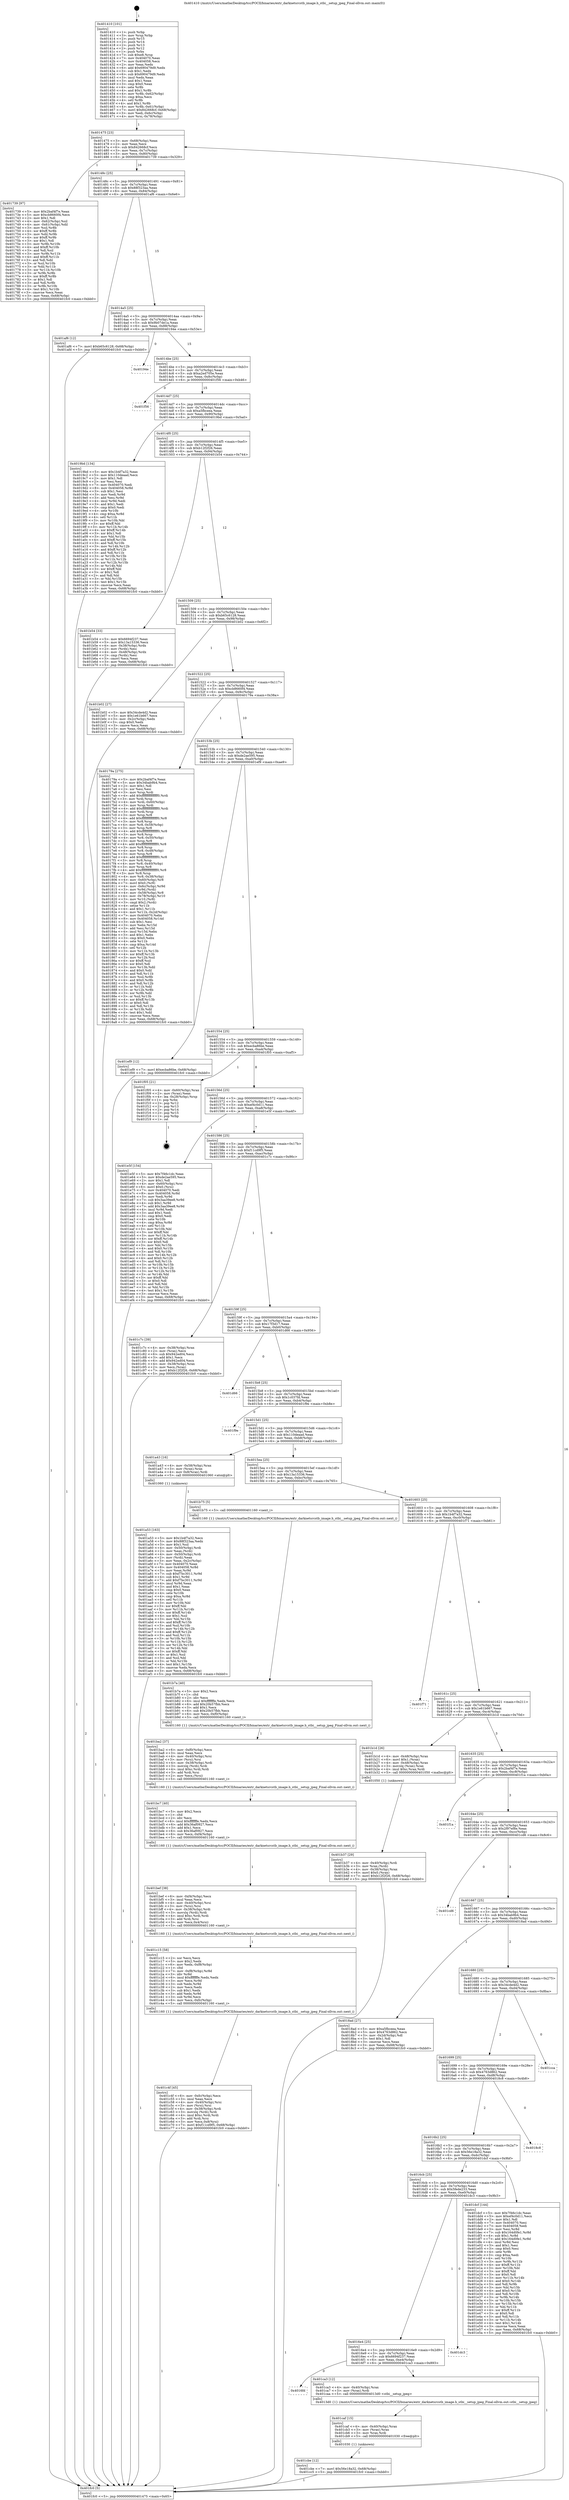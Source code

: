 digraph "0x401410" {
  label = "0x401410 (/mnt/c/Users/mathe/Desktop/tcc/POCII/binaries/extr_darknetsrcstb_image.h_stbi__setup_jpeg_Final-ollvm.out::main(0))"
  labelloc = "t"
  node[shape=record]

  Entry [label="",width=0.3,height=0.3,shape=circle,fillcolor=black,style=filled]
  "0x401475" [label="{
     0x401475 [23]\l
     | [instrs]\l
     &nbsp;&nbsp;0x401475 \<+3\>: mov -0x68(%rbp),%eax\l
     &nbsp;&nbsp;0x401478 \<+2\>: mov %eax,%ecx\l
     &nbsp;&nbsp;0x40147a \<+6\>: sub $0x842668cf,%ecx\l
     &nbsp;&nbsp;0x401480 \<+3\>: mov %eax,-0x7c(%rbp)\l
     &nbsp;&nbsp;0x401483 \<+3\>: mov %ecx,-0x80(%rbp)\l
     &nbsp;&nbsp;0x401486 \<+6\>: je 0000000000401739 \<main+0x329\>\l
  }"]
  "0x401739" [label="{
     0x401739 [97]\l
     | [instrs]\l
     &nbsp;&nbsp;0x401739 \<+5\>: mov $0x2baf4f7e,%eax\l
     &nbsp;&nbsp;0x40173e \<+5\>: mov $0xcb8660f4,%ecx\l
     &nbsp;&nbsp;0x401743 \<+2\>: mov $0x1,%dl\l
     &nbsp;&nbsp;0x401745 \<+4\>: mov -0x62(%rbp),%sil\l
     &nbsp;&nbsp;0x401749 \<+4\>: mov -0x61(%rbp),%dil\l
     &nbsp;&nbsp;0x40174d \<+3\>: mov %sil,%r8b\l
     &nbsp;&nbsp;0x401750 \<+4\>: xor $0xff,%r8b\l
     &nbsp;&nbsp;0x401754 \<+3\>: mov %dil,%r9b\l
     &nbsp;&nbsp;0x401757 \<+4\>: xor $0xff,%r9b\l
     &nbsp;&nbsp;0x40175b \<+3\>: xor $0x1,%dl\l
     &nbsp;&nbsp;0x40175e \<+3\>: mov %r8b,%r10b\l
     &nbsp;&nbsp;0x401761 \<+4\>: and $0xff,%r10b\l
     &nbsp;&nbsp;0x401765 \<+3\>: and %dl,%sil\l
     &nbsp;&nbsp;0x401768 \<+3\>: mov %r9b,%r11b\l
     &nbsp;&nbsp;0x40176b \<+4\>: and $0xff,%r11b\l
     &nbsp;&nbsp;0x40176f \<+3\>: and %dl,%dil\l
     &nbsp;&nbsp;0x401772 \<+3\>: or %sil,%r10b\l
     &nbsp;&nbsp;0x401775 \<+3\>: or %dil,%r11b\l
     &nbsp;&nbsp;0x401778 \<+3\>: xor %r11b,%r10b\l
     &nbsp;&nbsp;0x40177b \<+3\>: or %r9b,%r8b\l
     &nbsp;&nbsp;0x40177e \<+4\>: xor $0xff,%r8b\l
     &nbsp;&nbsp;0x401782 \<+3\>: or $0x1,%dl\l
     &nbsp;&nbsp;0x401785 \<+3\>: and %dl,%r8b\l
     &nbsp;&nbsp;0x401788 \<+3\>: or %r8b,%r10b\l
     &nbsp;&nbsp;0x40178b \<+4\>: test $0x1,%r10b\l
     &nbsp;&nbsp;0x40178f \<+3\>: cmovne %ecx,%eax\l
     &nbsp;&nbsp;0x401792 \<+3\>: mov %eax,-0x68(%rbp)\l
     &nbsp;&nbsp;0x401795 \<+5\>: jmp 0000000000401fc0 \<main+0xbb0\>\l
  }"]
  "0x40148c" [label="{
     0x40148c [25]\l
     | [instrs]\l
     &nbsp;&nbsp;0x40148c \<+5\>: jmp 0000000000401491 \<main+0x81\>\l
     &nbsp;&nbsp;0x401491 \<+3\>: mov -0x7c(%rbp),%eax\l
     &nbsp;&nbsp;0x401494 \<+5\>: sub $0x88f323aa,%eax\l
     &nbsp;&nbsp;0x401499 \<+6\>: mov %eax,-0x84(%rbp)\l
     &nbsp;&nbsp;0x40149f \<+6\>: je 0000000000401af6 \<main+0x6e6\>\l
  }"]
  "0x401fc0" [label="{
     0x401fc0 [5]\l
     | [instrs]\l
     &nbsp;&nbsp;0x401fc0 \<+5\>: jmp 0000000000401475 \<main+0x65\>\l
  }"]
  "0x401410" [label="{
     0x401410 [101]\l
     | [instrs]\l
     &nbsp;&nbsp;0x401410 \<+1\>: push %rbp\l
     &nbsp;&nbsp;0x401411 \<+3\>: mov %rsp,%rbp\l
     &nbsp;&nbsp;0x401414 \<+2\>: push %r15\l
     &nbsp;&nbsp;0x401416 \<+2\>: push %r14\l
     &nbsp;&nbsp;0x401418 \<+2\>: push %r13\l
     &nbsp;&nbsp;0x40141a \<+2\>: push %r12\l
     &nbsp;&nbsp;0x40141c \<+1\>: push %rbx\l
     &nbsp;&nbsp;0x40141d \<+7\>: sub $0xe8,%rsp\l
     &nbsp;&nbsp;0x401424 \<+7\>: mov 0x404070,%eax\l
     &nbsp;&nbsp;0x40142b \<+7\>: mov 0x404058,%ecx\l
     &nbsp;&nbsp;0x401432 \<+2\>: mov %eax,%edx\l
     &nbsp;&nbsp;0x401434 \<+6\>: add $0x690479d9,%edx\l
     &nbsp;&nbsp;0x40143a \<+3\>: sub $0x1,%edx\l
     &nbsp;&nbsp;0x40143d \<+6\>: sub $0x690479d9,%edx\l
     &nbsp;&nbsp;0x401443 \<+3\>: imul %edx,%eax\l
     &nbsp;&nbsp;0x401446 \<+3\>: and $0x1,%eax\l
     &nbsp;&nbsp;0x401449 \<+3\>: cmp $0x0,%eax\l
     &nbsp;&nbsp;0x40144c \<+4\>: sete %r8b\l
     &nbsp;&nbsp;0x401450 \<+4\>: and $0x1,%r8b\l
     &nbsp;&nbsp;0x401454 \<+4\>: mov %r8b,-0x62(%rbp)\l
     &nbsp;&nbsp;0x401458 \<+3\>: cmp $0xa,%ecx\l
     &nbsp;&nbsp;0x40145b \<+4\>: setl %r8b\l
     &nbsp;&nbsp;0x40145f \<+4\>: and $0x1,%r8b\l
     &nbsp;&nbsp;0x401463 \<+4\>: mov %r8b,-0x61(%rbp)\l
     &nbsp;&nbsp;0x401467 \<+7\>: movl $0x842668cf,-0x68(%rbp)\l
     &nbsp;&nbsp;0x40146e \<+3\>: mov %edi,-0x6c(%rbp)\l
     &nbsp;&nbsp;0x401471 \<+4\>: mov %rsi,-0x78(%rbp)\l
  }"]
  Exit [label="",width=0.3,height=0.3,shape=circle,fillcolor=black,style=filled,peripheries=2]
  "0x401af6" [label="{
     0x401af6 [12]\l
     | [instrs]\l
     &nbsp;&nbsp;0x401af6 \<+7\>: movl $0xb65c6128,-0x68(%rbp)\l
     &nbsp;&nbsp;0x401afd \<+5\>: jmp 0000000000401fc0 \<main+0xbb0\>\l
  }"]
  "0x4014a5" [label="{
     0x4014a5 [25]\l
     | [instrs]\l
     &nbsp;&nbsp;0x4014a5 \<+5\>: jmp 00000000004014aa \<main+0x9a\>\l
     &nbsp;&nbsp;0x4014aa \<+3\>: mov -0x7c(%rbp),%eax\l
     &nbsp;&nbsp;0x4014ad \<+5\>: sub $0x9b07de1a,%eax\l
     &nbsp;&nbsp;0x4014b2 \<+6\>: mov %eax,-0x88(%rbp)\l
     &nbsp;&nbsp;0x4014b8 \<+6\>: je 000000000040194e \<main+0x53e\>\l
  }"]
  "0x401cbe" [label="{
     0x401cbe [12]\l
     | [instrs]\l
     &nbsp;&nbsp;0x401cbe \<+7\>: movl $0x56e18a32,-0x68(%rbp)\l
     &nbsp;&nbsp;0x401cc5 \<+5\>: jmp 0000000000401fc0 \<main+0xbb0\>\l
  }"]
  "0x40194e" [label="{
     0x40194e\l
  }", style=dashed]
  "0x4014be" [label="{
     0x4014be [25]\l
     | [instrs]\l
     &nbsp;&nbsp;0x4014be \<+5\>: jmp 00000000004014c3 \<main+0xb3\>\l
     &nbsp;&nbsp;0x4014c3 \<+3\>: mov -0x7c(%rbp),%eax\l
     &nbsp;&nbsp;0x4014c6 \<+5\>: sub $0xa2ed705e,%eax\l
     &nbsp;&nbsp;0x4014cb \<+6\>: mov %eax,-0x8c(%rbp)\l
     &nbsp;&nbsp;0x4014d1 \<+6\>: je 0000000000401f56 \<main+0xb46\>\l
  }"]
  "0x401caf" [label="{
     0x401caf [15]\l
     | [instrs]\l
     &nbsp;&nbsp;0x401caf \<+4\>: mov -0x40(%rbp),%rax\l
     &nbsp;&nbsp;0x401cb3 \<+3\>: mov (%rax),%rax\l
     &nbsp;&nbsp;0x401cb6 \<+3\>: mov %rax,%rdi\l
     &nbsp;&nbsp;0x401cb9 \<+5\>: call 0000000000401030 \<free@plt\>\l
     | [calls]\l
     &nbsp;&nbsp;0x401030 \{1\} (unknown)\l
  }"]
  "0x401f56" [label="{
     0x401f56\l
  }", style=dashed]
  "0x4014d7" [label="{
     0x4014d7 [25]\l
     | [instrs]\l
     &nbsp;&nbsp;0x4014d7 \<+5\>: jmp 00000000004014dc \<main+0xcc\>\l
     &nbsp;&nbsp;0x4014dc \<+3\>: mov -0x7c(%rbp),%eax\l
     &nbsp;&nbsp;0x4014df \<+5\>: sub $0xa5fbceea,%eax\l
     &nbsp;&nbsp;0x4014e4 \<+6\>: mov %eax,-0x90(%rbp)\l
     &nbsp;&nbsp;0x4014ea \<+6\>: je 00000000004019bd \<main+0x5ad\>\l
  }"]
  "0x4016fd" [label="{
     0x4016fd\l
  }", style=dashed]
  "0x4019bd" [label="{
     0x4019bd [134]\l
     | [instrs]\l
     &nbsp;&nbsp;0x4019bd \<+5\>: mov $0x1b4f7a32,%eax\l
     &nbsp;&nbsp;0x4019c2 \<+5\>: mov $0x110deaad,%ecx\l
     &nbsp;&nbsp;0x4019c7 \<+2\>: mov $0x1,%dl\l
     &nbsp;&nbsp;0x4019c9 \<+2\>: xor %esi,%esi\l
     &nbsp;&nbsp;0x4019cb \<+7\>: mov 0x404070,%edi\l
     &nbsp;&nbsp;0x4019d2 \<+8\>: mov 0x404058,%r8d\l
     &nbsp;&nbsp;0x4019da \<+3\>: sub $0x1,%esi\l
     &nbsp;&nbsp;0x4019dd \<+3\>: mov %edi,%r9d\l
     &nbsp;&nbsp;0x4019e0 \<+3\>: add %esi,%r9d\l
     &nbsp;&nbsp;0x4019e3 \<+4\>: imul %r9d,%edi\l
     &nbsp;&nbsp;0x4019e7 \<+3\>: and $0x1,%edi\l
     &nbsp;&nbsp;0x4019ea \<+3\>: cmp $0x0,%edi\l
     &nbsp;&nbsp;0x4019ed \<+4\>: sete %r10b\l
     &nbsp;&nbsp;0x4019f1 \<+4\>: cmp $0xa,%r8d\l
     &nbsp;&nbsp;0x4019f5 \<+4\>: setl %r11b\l
     &nbsp;&nbsp;0x4019f9 \<+3\>: mov %r10b,%bl\l
     &nbsp;&nbsp;0x4019fc \<+3\>: xor $0xff,%bl\l
     &nbsp;&nbsp;0x4019ff \<+3\>: mov %r11b,%r14b\l
     &nbsp;&nbsp;0x401a02 \<+4\>: xor $0xff,%r14b\l
     &nbsp;&nbsp;0x401a06 \<+3\>: xor $0x1,%dl\l
     &nbsp;&nbsp;0x401a09 \<+3\>: mov %bl,%r15b\l
     &nbsp;&nbsp;0x401a0c \<+4\>: and $0xff,%r15b\l
     &nbsp;&nbsp;0x401a10 \<+3\>: and %dl,%r10b\l
     &nbsp;&nbsp;0x401a13 \<+3\>: mov %r14b,%r12b\l
     &nbsp;&nbsp;0x401a16 \<+4\>: and $0xff,%r12b\l
     &nbsp;&nbsp;0x401a1a \<+3\>: and %dl,%r11b\l
     &nbsp;&nbsp;0x401a1d \<+3\>: or %r10b,%r15b\l
     &nbsp;&nbsp;0x401a20 \<+3\>: or %r11b,%r12b\l
     &nbsp;&nbsp;0x401a23 \<+3\>: xor %r12b,%r15b\l
     &nbsp;&nbsp;0x401a26 \<+3\>: or %r14b,%bl\l
     &nbsp;&nbsp;0x401a29 \<+3\>: xor $0xff,%bl\l
     &nbsp;&nbsp;0x401a2c \<+3\>: or $0x1,%dl\l
     &nbsp;&nbsp;0x401a2f \<+2\>: and %dl,%bl\l
     &nbsp;&nbsp;0x401a31 \<+3\>: or %bl,%r15b\l
     &nbsp;&nbsp;0x401a34 \<+4\>: test $0x1,%r15b\l
     &nbsp;&nbsp;0x401a38 \<+3\>: cmovne %ecx,%eax\l
     &nbsp;&nbsp;0x401a3b \<+3\>: mov %eax,-0x68(%rbp)\l
     &nbsp;&nbsp;0x401a3e \<+5\>: jmp 0000000000401fc0 \<main+0xbb0\>\l
  }"]
  "0x4014f0" [label="{
     0x4014f0 [25]\l
     | [instrs]\l
     &nbsp;&nbsp;0x4014f0 \<+5\>: jmp 00000000004014f5 \<main+0xe5\>\l
     &nbsp;&nbsp;0x4014f5 \<+3\>: mov -0x7c(%rbp),%eax\l
     &nbsp;&nbsp;0x4014f8 \<+5\>: sub $0xb12f2f26,%eax\l
     &nbsp;&nbsp;0x4014fd \<+6\>: mov %eax,-0x94(%rbp)\l
     &nbsp;&nbsp;0x401503 \<+6\>: je 0000000000401b54 \<main+0x744\>\l
  }"]
  "0x401ca3" [label="{
     0x401ca3 [12]\l
     | [instrs]\l
     &nbsp;&nbsp;0x401ca3 \<+4\>: mov -0x40(%rbp),%rax\l
     &nbsp;&nbsp;0x401ca7 \<+3\>: mov (%rax),%rdi\l
     &nbsp;&nbsp;0x401caa \<+5\>: call 00000000004013d0 \<stbi__setup_jpeg\>\l
     | [calls]\l
     &nbsp;&nbsp;0x4013d0 \{1\} (/mnt/c/Users/mathe/Desktop/tcc/POCII/binaries/extr_darknetsrcstb_image.h_stbi__setup_jpeg_Final-ollvm.out::stbi__setup_jpeg)\l
  }"]
  "0x401b54" [label="{
     0x401b54 [33]\l
     | [instrs]\l
     &nbsp;&nbsp;0x401b54 \<+5\>: mov $0x6694f237,%eax\l
     &nbsp;&nbsp;0x401b59 \<+5\>: mov $0x13a15336,%ecx\l
     &nbsp;&nbsp;0x401b5e \<+4\>: mov -0x38(%rbp),%rdx\l
     &nbsp;&nbsp;0x401b62 \<+2\>: mov (%rdx),%esi\l
     &nbsp;&nbsp;0x401b64 \<+4\>: mov -0x48(%rbp),%rdx\l
     &nbsp;&nbsp;0x401b68 \<+2\>: cmp (%rdx),%esi\l
     &nbsp;&nbsp;0x401b6a \<+3\>: cmovl %ecx,%eax\l
     &nbsp;&nbsp;0x401b6d \<+3\>: mov %eax,-0x68(%rbp)\l
     &nbsp;&nbsp;0x401b70 \<+5\>: jmp 0000000000401fc0 \<main+0xbb0\>\l
  }"]
  "0x401509" [label="{
     0x401509 [25]\l
     | [instrs]\l
     &nbsp;&nbsp;0x401509 \<+5\>: jmp 000000000040150e \<main+0xfe\>\l
     &nbsp;&nbsp;0x40150e \<+3\>: mov -0x7c(%rbp),%eax\l
     &nbsp;&nbsp;0x401511 \<+5\>: sub $0xb65c6128,%eax\l
     &nbsp;&nbsp;0x401516 \<+6\>: mov %eax,-0x98(%rbp)\l
     &nbsp;&nbsp;0x40151c \<+6\>: je 0000000000401b02 \<main+0x6f2\>\l
  }"]
  "0x4016e4" [label="{
     0x4016e4 [25]\l
     | [instrs]\l
     &nbsp;&nbsp;0x4016e4 \<+5\>: jmp 00000000004016e9 \<main+0x2d9\>\l
     &nbsp;&nbsp;0x4016e9 \<+3\>: mov -0x7c(%rbp),%eax\l
     &nbsp;&nbsp;0x4016ec \<+5\>: sub $0x6694f237,%eax\l
     &nbsp;&nbsp;0x4016f1 \<+6\>: mov %eax,-0xe4(%rbp)\l
     &nbsp;&nbsp;0x4016f7 \<+6\>: je 0000000000401ca3 \<main+0x893\>\l
  }"]
  "0x401b02" [label="{
     0x401b02 [27]\l
     | [instrs]\l
     &nbsp;&nbsp;0x401b02 \<+5\>: mov $0x34cde4d2,%eax\l
     &nbsp;&nbsp;0x401b07 \<+5\>: mov $0x1e61b667,%ecx\l
     &nbsp;&nbsp;0x401b0c \<+3\>: mov -0x2c(%rbp),%edx\l
     &nbsp;&nbsp;0x401b0f \<+3\>: cmp $0x0,%edx\l
     &nbsp;&nbsp;0x401b12 \<+3\>: cmove %ecx,%eax\l
     &nbsp;&nbsp;0x401b15 \<+3\>: mov %eax,-0x68(%rbp)\l
     &nbsp;&nbsp;0x401b18 \<+5\>: jmp 0000000000401fc0 \<main+0xbb0\>\l
  }"]
  "0x401522" [label="{
     0x401522 [25]\l
     | [instrs]\l
     &nbsp;&nbsp;0x401522 \<+5\>: jmp 0000000000401527 \<main+0x117\>\l
     &nbsp;&nbsp;0x401527 \<+3\>: mov -0x7c(%rbp),%eax\l
     &nbsp;&nbsp;0x40152a \<+5\>: sub $0xcb8660f4,%eax\l
     &nbsp;&nbsp;0x40152f \<+6\>: mov %eax,-0x9c(%rbp)\l
     &nbsp;&nbsp;0x401535 \<+6\>: je 000000000040179a \<main+0x38a\>\l
  }"]
  "0x401dc3" [label="{
     0x401dc3\l
  }", style=dashed]
  "0x40179a" [label="{
     0x40179a [275]\l
     | [instrs]\l
     &nbsp;&nbsp;0x40179a \<+5\>: mov $0x2baf4f7e,%eax\l
     &nbsp;&nbsp;0x40179f \<+5\>: mov $0x34bab9b4,%ecx\l
     &nbsp;&nbsp;0x4017a4 \<+2\>: mov $0x1,%dl\l
     &nbsp;&nbsp;0x4017a6 \<+2\>: xor %esi,%esi\l
     &nbsp;&nbsp;0x4017a8 \<+3\>: mov %rsp,%rdi\l
     &nbsp;&nbsp;0x4017ab \<+4\>: add $0xfffffffffffffff0,%rdi\l
     &nbsp;&nbsp;0x4017af \<+3\>: mov %rdi,%rsp\l
     &nbsp;&nbsp;0x4017b2 \<+4\>: mov %rdi,-0x60(%rbp)\l
     &nbsp;&nbsp;0x4017b6 \<+3\>: mov %rsp,%rdi\l
     &nbsp;&nbsp;0x4017b9 \<+4\>: add $0xfffffffffffffff0,%rdi\l
     &nbsp;&nbsp;0x4017bd \<+3\>: mov %rdi,%rsp\l
     &nbsp;&nbsp;0x4017c0 \<+3\>: mov %rsp,%r8\l
     &nbsp;&nbsp;0x4017c3 \<+4\>: add $0xfffffffffffffff0,%r8\l
     &nbsp;&nbsp;0x4017c7 \<+3\>: mov %r8,%rsp\l
     &nbsp;&nbsp;0x4017ca \<+4\>: mov %r8,-0x58(%rbp)\l
     &nbsp;&nbsp;0x4017ce \<+3\>: mov %rsp,%r8\l
     &nbsp;&nbsp;0x4017d1 \<+4\>: add $0xfffffffffffffff0,%r8\l
     &nbsp;&nbsp;0x4017d5 \<+3\>: mov %r8,%rsp\l
     &nbsp;&nbsp;0x4017d8 \<+4\>: mov %r8,-0x50(%rbp)\l
     &nbsp;&nbsp;0x4017dc \<+3\>: mov %rsp,%r8\l
     &nbsp;&nbsp;0x4017df \<+4\>: add $0xfffffffffffffff0,%r8\l
     &nbsp;&nbsp;0x4017e3 \<+3\>: mov %r8,%rsp\l
     &nbsp;&nbsp;0x4017e6 \<+4\>: mov %r8,-0x48(%rbp)\l
     &nbsp;&nbsp;0x4017ea \<+3\>: mov %rsp,%r8\l
     &nbsp;&nbsp;0x4017ed \<+4\>: add $0xfffffffffffffff0,%r8\l
     &nbsp;&nbsp;0x4017f1 \<+3\>: mov %r8,%rsp\l
     &nbsp;&nbsp;0x4017f4 \<+4\>: mov %r8,-0x40(%rbp)\l
     &nbsp;&nbsp;0x4017f8 \<+3\>: mov %rsp,%r8\l
     &nbsp;&nbsp;0x4017fb \<+4\>: add $0xfffffffffffffff0,%r8\l
     &nbsp;&nbsp;0x4017ff \<+3\>: mov %r8,%rsp\l
     &nbsp;&nbsp;0x401802 \<+4\>: mov %r8,-0x38(%rbp)\l
     &nbsp;&nbsp;0x401806 \<+4\>: mov -0x60(%rbp),%r8\l
     &nbsp;&nbsp;0x40180a \<+7\>: movl $0x0,(%r8)\l
     &nbsp;&nbsp;0x401811 \<+4\>: mov -0x6c(%rbp),%r9d\l
     &nbsp;&nbsp;0x401815 \<+3\>: mov %r9d,(%rdi)\l
     &nbsp;&nbsp;0x401818 \<+4\>: mov -0x58(%rbp),%r8\l
     &nbsp;&nbsp;0x40181c \<+4\>: mov -0x78(%rbp),%r10\l
     &nbsp;&nbsp;0x401820 \<+3\>: mov %r10,(%r8)\l
     &nbsp;&nbsp;0x401823 \<+3\>: cmpl $0x2,(%rdi)\l
     &nbsp;&nbsp;0x401826 \<+4\>: setne %r11b\l
     &nbsp;&nbsp;0x40182a \<+4\>: and $0x1,%r11b\l
     &nbsp;&nbsp;0x40182e \<+4\>: mov %r11b,-0x2d(%rbp)\l
     &nbsp;&nbsp;0x401832 \<+7\>: mov 0x404070,%ebx\l
     &nbsp;&nbsp;0x401839 \<+8\>: mov 0x404058,%r14d\l
     &nbsp;&nbsp;0x401841 \<+3\>: sub $0x1,%esi\l
     &nbsp;&nbsp;0x401844 \<+3\>: mov %ebx,%r15d\l
     &nbsp;&nbsp;0x401847 \<+3\>: add %esi,%r15d\l
     &nbsp;&nbsp;0x40184a \<+4\>: imul %r15d,%ebx\l
     &nbsp;&nbsp;0x40184e \<+3\>: and $0x1,%ebx\l
     &nbsp;&nbsp;0x401851 \<+3\>: cmp $0x0,%ebx\l
     &nbsp;&nbsp;0x401854 \<+4\>: sete %r11b\l
     &nbsp;&nbsp;0x401858 \<+4\>: cmp $0xa,%r14d\l
     &nbsp;&nbsp;0x40185c \<+4\>: setl %r12b\l
     &nbsp;&nbsp;0x401860 \<+3\>: mov %r11b,%r13b\l
     &nbsp;&nbsp;0x401863 \<+4\>: xor $0xff,%r13b\l
     &nbsp;&nbsp;0x401867 \<+3\>: mov %r12b,%sil\l
     &nbsp;&nbsp;0x40186a \<+4\>: xor $0xff,%sil\l
     &nbsp;&nbsp;0x40186e \<+3\>: xor $0x0,%dl\l
     &nbsp;&nbsp;0x401871 \<+3\>: mov %r13b,%dil\l
     &nbsp;&nbsp;0x401874 \<+4\>: and $0x0,%dil\l
     &nbsp;&nbsp;0x401878 \<+3\>: and %dl,%r11b\l
     &nbsp;&nbsp;0x40187b \<+3\>: mov %sil,%r8b\l
     &nbsp;&nbsp;0x40187e \<+4\>: and $0x0,%r8b\l
     &nbsp;&nbsp;0x401882 \<+3\>: and %dl,%r12b\l
     &nbsp;&nbsp;0x401885 \<+3\>: or %r11b,%dil\l
     &nbsp;&nbsp;0x401888 \<+3\>: or %r12b,%r8b\l
     &nbsp;&nbsp;0x40188b \<+3\>: xor %r8b,%dil\l
     &nbsp;&nbsp;0x40188e \<+3\>: or %sil,%r13b\l
     &nbsp;&nbsp;0x401891 \<+4\>: xor $0xff,%r13b\l
     &nbsp;&nbsp;0x401895 \<+3\>: or $0x0,%dl\l
     &nbsp;&nbsp;0x401898 \<+3\>: and %dl,%r13b\l
     &nbsp;&nbsp;0x40189b \<+3\>: or %r13b,%dil\l
     &nbsp;&nbsp;0x40189e \<+4\>: test $0x1,%dil\l
     &nbsp;&nbsp;0x4018a2 \<+3\>: cmovne %ecx,%eax\l
     &nbsp;&nbsp;0x4018a5 \<+3\>: mov %eax,-0x68(%rbp)\l
     &nbsp;&nbsp;0x4018a8 \<+5\>: jmp 0000000000401fc0 \<main+0xbb0\>\l
  }"]
  "0x40153b" [label="{
     0x40153b [25]\l
     | [instrs]\l
     &nbsp;&nbsp;0x40153b \<+5\>: jmp 0000000000401540 \<main+0x130\>\l
     &nbsp;&nbsp;0x401540 \<+3\>: mov -0x7c(%rbp),%eax\l
     &nbsp;&nbsp;0x401543 \<+5\>: sub $0xde2ae595,%eax\l
     &nbsp;&nbsp;0x401548 \<+6\>: mov %eax,-0xa0(%rbp)\l
     &nbsp;&nbsp;0x40154e \<+6\>: je 0000000000401ef9 \<main+0xae9\>\l
  }"]
  "0x4016cb" [label="{
     0x4016cb [25]\l
     | [instrs]\l
     &nbsp;&nbsp;0x4016cb \<+5\>: jmp 00000000004016d0 \<main+0x2c0\>\l
     &nbsp;&nbsp;0x4016d0 \<+3\>: mov -0x7c(%rbp),%eax\l
     &nbsp;&nbsp;0x4016d3 \<+5\>: sub $0x5fede233,%eax\l
     &nbsp;&nbsp;0x4016d8 \<+6\>: mov %eax,-0xe0(%rbp)\l
     &nbsp;&nbsp;0x4016de \<+6\>: je 0000000000401dc3 \<main+0x9b3\>\l
  }"]
  "0x401dcf" [label="{
     0x401dcf [144]\l
     | [instrs]\l
     &nbsp;&nbsp;0x401dcf \<+5\>: mov $0x7f46c1dc,%eax\l
     &nbsp;&nbsp;0x401dd4 \<+5\>: mov $0xef4c0d11,%ecx\l
     &nbsp;&nbsp;0x401dd9 \<+2\>: mov $0x1,%dl\l
     &nbsp;&nbsp;0x401ddb \<+7\>: mov 0x404070,%esi\l
     &nbsp;&nbsp;0x401de2 \<+7\>: mov 0x404058,%edi\l
     &nbsp;&nbsp;0x401de9 \<+3\>: mov %esi,%r8d\l
     &nbsp;&nbsp;0x401dec \<+7\>: sub $0x164d0fe1,%r8d\l
     &nbsp;&nbsp;0x401df3 \<+4\>: sub $0x1,%r8d\l
     &nbsp;&nbsp;0x401df7 \<+7\>: add $0x164d0fe1,%r8d\l
     &nbsp;&nbsp;0x401dfe \<+4\>: imul %r8d,%esi\l
     &nbsp;&nbsp;0x401e02 \<+3\>: and $0x1,%esi\l
     &nbsp;&nbsp;0x401e05 \<+3\>: cmp $0x0,%esi\l
     &nbsp;&nbsp;0x401e08 \<+4\>: sete %r9b\l
     &nbsp;&nbsp;0x401e0c \<+3\>: cmp $0xa,%edi\l
     &nbsp;&nbsp;0x401e0f \<+4\>: setl %r10b\l
     &nbsp;&nbsp;0x401e13 \<+3\>: mov %r9b,%r11b\l
     &nbsp;&nbsp;0x401e16 \<+4\>: xor $0xff,%r11b\l
     &nbsp;&nbsp;0x401e1a \<+3\>: mov %r10b,%bl\l
     &nbsp;&nbsp;0x401e1d \<+3\>: xor $0xff,%bl\l
     &nbsp;&nbsp;0x401e20 \<+3\>: xor $0x0,%dl\l
     &nbsp;&nbsp;0x401e23 \<+3\>: mov %r11b,%r14b\l
     &nbsp;&nbsp;0x401e26 \<+4\>: and $0x0,%r14b\l
     &nbsp;&nbsp;0x401e2a \<+3\>: and %dl,%r9b\l
     &nbsp;&nbsp;0x401e2d \<+3\>: mov %bl,%r15b\l
     &nbsp;&nbsp;0x401e30 \<+4\>: and $0x0,%r15b\l
     &nbsp;&nbsp;0x401e34 \<+3\>: and %dl,%r10b\l
     &nbsp;&nbsp;0x401e37 \<+3\>: or %r9b,%r14b\l
     &nbsp;&nbsp;0x401e3a \<+3\>: or %r10b,%r15b\l
     &nbsp;&nbsp;0x401e3d \<+3\>: xor %r15b,%r14b\l
     &nbsp;&nbsp;0x401e40 \<+3\>: or %bl,%r11b\l
     &nbsp;&nbsp;0x401e43 \<+4\>: xor $0xff,%r11b\l
     &nbsp;&nbsp;0x401e47 \<+3\>: or $0x0,%dl\l
     &nbsp;&nbsp;0x401e4a \<+3\>: and %dl,%r11b\l
     &nbsp;&nbsp;0x401e4d \<+3\>: or %r11b,%r14b\l
     &nbsp;&nbsp;0x401e50 \<+4\>: test $0x1,%r14b\l
     &nbsp;&nbsp;0x401e54 \<+3\>: cmovne %ecx,%eax\l
     &nbsp;&nbsp;0x401e57 \<+3\>: mov %eax,-0x68(%rbp)\l
     &nbsp;&nbsp;0x401e5a \<+5\>: jmp 0000000000401fc0 \<main+0xbb0\>\l
  }"]
  "0x401ef9" [label="{
     0x401ef9 [12]\l
     | [instrs]\l
     &nbsp;&nbsp;0x401ef9 \<+7\>: movl $0xecba86be,-0x68(%rbp)\l
     &nbsp;&nbsp;0x401f00 \<+5\>: jmp 0000000000401fc0 \<main+0xbb0\>\l
  }"]
  "0x401554" [label="{
     0x401554 [25]\l
     | [instrs]\l
     &nbsp;&nbsp;0x401554 \<+5\>: jmp 0000000000401559 \<main+0x149\>\l
     &nbsp;&nbsp;0x401559 \<+3\>: mov -0x7c(%rbp),%eax\l
     &nbsp;&nbsp;0x40155c \<+5\>: sub $0xecba86be,%eax\l
     &nbsp;&nbsp;0x401561 \<+6\>: mov %eax,-0xa4(%rbp)\l
     &nbsp;&nbsp;0x401567 \<+6\>: je 0000000000401f05 \<main+0xaf5\>\l
  }"]
  "0x4016b2" [label="{
     0x4016b2 [25]\l
     | [instrs]\l
     &nbsp;&nbsp;0x4016b2 \<+5\>: jmp 00000000004016b7 \<main+0x2a7\>\l
     &nbsp;&nbsp;0x4016b7 \<+3\>: mov -0x7c(%rbp),%eax\l
     &nbsp;&nbsp;0x4016ba \<+5\>: sub $0x56e18a32,%eax\l
     &nbsp;&nbsp;0x4016bf \<+6\>: mov %eax,-0xdc(%rbp)\l
     &nbsp;&nbsp;0x4016c5 \<+6\>: je 0000000000401dcf \<main+0x9bf\>\l
  }"]
  "0x401f05" [label="{
     0x401f05 [21]\l
     | [instrs]\l
     &nbsp;&nbsp;0x401f05 \<+4\>: mov -0x60(%rbp),%rax\l
     &nbsp;&nbsp;0x401f09 \<+2\>: mov (%rax),%eax\l
     &nbsp;&nbsp;0x401f0b \<+4\>: lea -0x28(%rbp),%rsp\l
     &nbsp;&nbsp;0x401f0f \<+1\>: pop %rbx\l
     &nbsp;&nbsp;0x401f10 \<+2\>: pop %r12\l
     &nbsp;&nbsp;0x401f12 \<+2\>: pop %r13\l
     &nbsp;&nbsp;0x401f14 \<+2\>: pop %r14\l
     &nbsp;&nbsp;0x401f16 \<+2\>: pop %r15\l
     &nbsp;&nbsp;0x401f18 \<+1\>: pop %rbp\l
     &nbsp;&nbsp;0x401f19 \<+1\>: ret\l
  }"]
  "0x40156d" [label="{
     0x40156d [25]\l
     | [instrs]\l
     &nbsp;&nbsp;0x40156d \<+5\>: jmp 0000000000401572 \<main+0x162\>\l
     &nbsp;&nbsp;0x401572 \<+3\>: mov -0x7c(%rbp),%eax\l
     &nbsp;&nbsp;0x401575 \<+5\>: sub $0xef4c0d11,%eax\l
     &nbsp;&nbsp;0x40157a \<+6\>: mov %eax,-0xa8(%rbp)\l
     &nbsp;&nbsp;0x401580 \<+6\>: je 0000000000401e5f \<main+0xa4f\>\l
  }"]
  "0x4018c8" [label="{
     0x4018c8\l
  }", style=dashed]
  "0x401e5f" [label="{
     0x401e5f [154]\l
     | [instrs]\l
     &nbsp;&nbsp;0x401e5f \<+5\>: mov $0x7f46c1dc,%eax\l
     &nbsp;&nbsp;0x401e64 \<+5\>: mov $0xde2ae595,%ecx\l
     &nbsp;&nbsp;0x401e69 \<+2\>: mov $0x1,%dl\l
     &nbsp;&nbsp;0x401e6b \<+4\>: mov -0x60(%rbp),%rsi\l
     &nbsp;&nbsp;0x401e6f \<+6\>: movl $0x0,(%rsi)\l
     &nbsp;&nbsp;0x401e75 \<+7\>: mov 0x404070,%edi\l
     &nbsp;&nbsp;0x401e7c \<+8\>: mov 0x404058,%r8d\l
     &nbsp;&nbsp;0x401e84 \<+3\>: mov %edi,%r9d\l
     &nbsp;&nbsp;0x401e87 \<+7\>: sub $0x3aa39ee8,%r9d\l
     &nbsp;&nbsp;0x401e8e \<+4\>: sub $0x1,%r9d\l
     &nbsp;&nbsp;0x401e92 \<+7\>: add $0x3aa39ee8,%r9d\l
     &nbsp;&nbsp;0x401e99 \<+4\>: imul %r9d,%edi\l
     &nbsp;&nbsp;0x401e9d \<+3\>: and $0x1,%edi\l
     &nbsp;&nbsp;0x401ea0 \<+3\>: cmp $0x0,%edi\l
     &nbsp;&nbsp;0x401ea3 \<+4\>: sete %r10b\l
     &nbsp;&nbsp;0x401ea7 \<+4\>: cmp $0xa,%r8d\l
     &nbsp;&nbsp;0x401eab \<+4\>: setl %r11b\l
     &nbsp;&nbsp;0x401eaf \<+3\>: mov %r10b,%bl\l
     &nbsp;&nbsp;0x401eb2 \<+3\>: xor $0xff,%bl\l
     &nbsp;&nbsp;0x401eb5 \<+3\>: mov %r11b,%r14b\l
     &nbsp;&nbsp;0x401eb8 \<+4\>: xor $0xff,%r14b\l
     &nbsp;&nbsp;0x401ebc \<+3\>: xor $0x0,%dl\l
     &nbsp;&nbsp;0x401ebf \<+3\>: mov %bl,%r15b\l
     &nbsp;&nbsp;0x401ec2 \<+4\>: and $0x0,%r15b\l
     &nbsp;&nbsp;0x401ec6 \<+3\>: and %dl,%r10b\l
     &nbsp;&nbsp;0x401ec9 \<+3\>: mov %r14b,%r12b\l
     &nbsp;&nbsp;0x401ecc \<+4\>: and $0x0,%r12b\l
     &nbsp;&nbsp;0x401ed0 \<+3\>: and %dl,%r11b\l
     &nbsp;&nbsp;0x401ed3 \<+3\>: or %r10b,%r15b\l
     &nbsp;&nbsp;0x401ed6 \<+3\>: or %r11b,%r12b\l
     &nbsp;&nbsp;0x401ed9 \<+3\>: xor %r12b,%r15b\l
     &nbsp;&nbsp;0x401edc \<+3\>: or %r14b,%bl\l
     &nbsp;&nbsp;0x401edf \<+3\>: xor $0xff,%bl\l
     &nbsp;&nbsp;0x401ee2 \<+3\>: or $0x0,%dl\l
     &nbsp;&nbsp;0x401ee5 \<+2\>: and %dl,%bl\l
     &nbsp;&nbsp;0x401ee7 \<+3\>: or %bl,%r15b\l
     &nbsp;&nbsp;0x401eea \<+4\>: test $0x1,%r15b\l
     &nbsp;&nbsp;0x401eee \<+3\>: cmovne %ecx,%eax\l
     &nbsp;&nbsp;0x401ef1 \<+3\>: mov %eax,-0x68(%rbp)\l
     &nbsp;&nbsp;0x401ef4 \<+5\>: jmp 0000000000401fc0 \<main+0xbb0\>\l
  }"]
  "0x401586" [label="{
     0x401586 [25]\l
     | [instrs]\l
     &nbsp;&nbsp;0x401586 \<+5\>: jmp 000000000040158b \<main+0x17b\>\l
     &nbsp;&nbsp;0x40158b \<+3\>: mov -0x7c(%rbp),%eax\l
     &nbsp;&nbsp;0x40158e \<+5\>: sub $0xf11cd9f5,%eax\l
     &nbsp;&nbsp;0x401593 \<+6\>: mov %eax,-0xac(%rbp)\l
     &nbsp;&nbsp;0x401599 \<+6\>: je 0000000000401c7c \<main+0x86c\>\l
  }"]
  "0x401699" [label="{
     0x401699 [25]\l
     | [instrs]\l
     &nbsp;&nbsp;0x401699 \<+5\>: jmp 000000000040169e \<main+0x28e\>\l
     &nbsp;&nbsp;0x40169e \<+3\>: mov -0x7c(%rbp),%eax\l
     &nbsp;&nbsp;0x4016a1 \<+5\>: sub $0x4763d862,%eax\l
     &nbsp;&nbsp;0x4016a6 \<+6\>: mov %eax,-0xd8(%rbp)\l
     &nbsp;&nbsp;0x4016ac \<+6\>: je 00000000004018c8 \<main+0x4b8\>\l
  }"]
  "0x401c7c" [label="{
     0x401c7c [39]\l
     | [instrs]\l
     &nbsp;&nbsp;0x401c7c \<+4\>: mov -0x38(%rbp),%rax\l
     &nbsp;&nbsp;0x401c80 \<+2\>: mov (%rax),%ecx\l
     &nbsp;&nbsp;0x401c82 \<+6\>: sub $0x942ed04,%ecx\l
     &nbsp;&nbsp;0x401c88 \<+3\>: add $0x1,%ecx\l
     &nbsp;&nbsp;0x401c8b \<+6\>: add $0x942ed04,%ecx\l
     &nbsp;&nbsp;0x401c91 \<+4\>: mov -0x38(%rbp),%rax\l
     &nbsp;&nbsp;0x401c95 \<+2\>: mov %ecx,(%rax)\l
     &nbsp;&nbsp;0x401c97 \<+7\>: movl $0xb12f2f26,-0x68(%rbp)\l
     &nbsp;&nbsp;0x401c9e \<+5\>: jmp 0000000000401fc0 \<main+0xbb0\>\l
  }"]
  "0x40159f" [label="{
     0x40159f [25]\l
     | [instrs]\l
     &nbsp;&nbsp;0x40159f \<+5\>: jmp 00000000004015a4 \<main+0x194\>\l
     &nbsp;&nbsp;0x4015a4 \<+3\>: mov -0x7c(%rbp),%eax\l
     &nbsp;&nbsp;0x4015a7 \<+5\>: sub $0x17f3d17,%eax\l
     &nbsp;&nbsp;0x4015ac \<+6\>: mov %eax,-0xb0(%rbp)\l
     &nbsp;&nbsp;0x4015b2 \<+6\>: je 0000000000401d66 \<main+0x956\>\l
  }"]
  "0x401cca" [label="{
     0x401cca\l
  }", style=dashed]
  "0x401d66" [label="{
     0x401d66\l
  }", style=dashed]
  "0x4015b8" [label="{
     0x4015b8 [25]\l
     | [instrs]\l
     &nbsp;&nbsp;0x4015b8 \<+5\>: jmp 00000000004015bd \<main+0x1ad\>\l
     &nbsp;&nbsp;0x4015bd \<+3\>: mov -0x7c(%rbp),%eax\l
     &nbsp;&nbsp;0x4015c0 \<+5\>: sub $0x1c037fd,%eax\l
     &nbsp;&nbsp;0x4015c5 \<+6\>: mov %eax,-0xb4(%rbp)\l
     &nbsp;&nbsp;0x4015cb \<+6\>: je 0000000000401f9e \<main+0xb8e\>\l
  }"]
  "0x401c4f" [label="{
     0x401c4f [45]\l
     | [instrs]\l
     &nbsp;&nbsp;0x401c4f \<+6\>: mov -0xfc(%rbp),%ecx\l
     &nbsp;&nbsp;0x401c55 \<+3\>: imul %eax,%ecx\l
     &nbsp;&nbsp;0x401c58 \<+4\>: mov -0x40(%rbp),%rsi\l
     &nbsp;&nbsp;0x401c5c \<+3\>: mov (%rsi),%rsi\l
     &nbsp;&nbsp;0x401c5f \<+4\>: mov -0x38(%rbp),%rdi\l
     &nbsp;&nbsp;0x401c63 \<+3\>: movslq (%rdi),%rdi\l
     &nbsp;&nbsp;0x401c66 \<+4\>: imul $0xc,%rdi,%rdi\l
     &nbsp;&nbsp;0x401c6a \<+3\>: add %rdi,%rsi\l
     &nbsp;&nbsp;0x401c6d \<+3\>: mov %ecx,0x8(%rsi)\l
     &nbsp;&nbsp;0x401c70 \<+7\>: movl $0xf11cd9f5,-0x68(%rbp)\l
     &nbsp;&nbsp;0x401c77 \<+5\>: jmp 0000000000401fc0 \<main+0xbb0\>\l
  }"]
  "0x401f9e" [label="{
     0x401f9e\l
  }", style=dashed]
  "0x4015d1" [label="{
     0x4015d1 [25]\l
     | [instrs]\l
     &nbsp;&nbsp;0x4015d1 \<+5\>: jmp 00000000004015d6 \<main+0x1c6\>\l
     &nbsp;&nbsp;0x4015d6 \<+3\>: mov -0x7c(%rbp),%eax\l
     &nbsp;&nbsp;0x4015d9 \<+5\>: sub $0x110deaad,%eax\l
     &nbsp;&nbsp;0x4015de \<+6\>: mov %eax,-0xb8(%rbp)\l
     &nbsp;&nbsp;0x4015e4 \<+6\>: je 0000000000401a43 \<main+0x633\>\l
  }"]
  "0x401c15" [label="{
     0x401c15 [58]\l
     | [instrs]\l
     &nbsp;&nbsp;0x401c15 \<+2\>: xor %ecx,%ecx\l
     &nbsp;&nbsp;0x401c17 \<+5\>: mov $0x2,%edx\l
     &nbsp;&nbsp;0x401c1c \<+6\>: mov %edx,-0xf8(%rbp)\l
     &nbsp;&nbsp;0x401c22 \<+1\>: cltd\l
     &nbsp;&nbsp;0x401c23 \<+7\>: mov -0xf8(%rbp),%r8d\l
     &nbsp;&nbsp;0x401c2a \<+3\>: idiv %r8d\l
     &nbsp;&nbsp;0x401c2d \<+6\>: imul $0xfffffffe,%edx,%edx\l
     &nbsp;&nbsp;0x401c33 \<+3\>: mov %ecx,%r9d\l
     &nbsp;&nbsp;0x401c36 \<+3\>: sub %edx,%r9d\l
     &nbsp;&nbsp;0x401c39 \<+2\>: mov %ecx,%edx\l
     &nbsp;&nbsp;0x401c3b \<+3\>: sub $0x1,%edx\l
     &nbsp;&nbsp;0x401c3e \<+3\>: add %edx,%r9d\l
     &nbsp;&nbsp;0x401c41 \<+3\>: sub %r9d,%ecx\l
     &nbsp;&nbsp;0x401c44 \<+6\>: mov %ecx,-0xfc(%rbp)\l
     &nbsp;&nbsp;0x401c4a \<+5\>: call 0000000000401160 \<next_i\>\l
     | [calls]\l
     &nbsp;&nbsp;0x401160 \{1\} (/mnt/c/Users/mathe/Desktop/tcc/POCII/binaries/extr_darknetsrcstb_image.h_stbi__setup_jpeg_Final-ollvm.out::next_i)\l
  }"]
  "0x401a43" [label="{
     0x401a43 [16]\l
     | [instrs]\l
     &nbsp;&nbsp;0x401a43 \<+4\>: mov -0x58(%rbp),%rax\l
     &nbsp;&nbsp;0x401a47 \<+3\>: mov (%rax),%rax\l
     &nbsp;&nbsp;0x401a4a \<+4\>: mov 0x8(%rax),%rdi\l
     &nbsp;&nbsp;0x401a4e \<+5\>: call 0000000000401060 \<atoi@plt\>\l
     | [calls]\l
     &nbsp;&nbsp;0x401060 \{1\} (unknown)\l
  }"]
  "0x4015ea" [label="{
     0x4015ea [25]\l
     | [instrs]\l
     &nbsp;&nbsp;0x4015ea \<+5\>: jmp 00000000004015ef \<main+0x1df\>\l
     &nbsp;&nbsp;0x4015ef \<+3\>: mov -0x7c(%rbp),%eax\l
     &nbsp;&nbsp;0x4015f2 \<+5\>: sub $0x13a15336,%eax\l
     &nbsp;&nbsp;0x4015f7 \<+6\>: mov %eax,-0xbc(%rbp)\l
     &nbsp;&nbsp;0x4015fd \<+6\>: je 0000000000401b75 \<main+0x765\>\l
  }"]
  "0x401bef" [label="{
     0x401bef [38]\l
     | [instrs]\l
     &nbsp;&nbsp;0x401bef \<+6\>: mov -0xf4(%rbp),%ecx\l
     &nbsp;&nbsp;0x401bf5 \<+3\>: imul %eax,%ecx\l
     &nbsp;&nbsp;0x401bf8 \<+4\>: mov -0x40(%rbp),%rsi\l
     &nbsp;&nbsp;0x401bfc \<+3\>: mov (%rsi),%rsi\l
     &nbsp;&nbsp;0x401bff \<+4\>: mov -0x38(%rbp),%rdi\l
     &nbsp;&nbsp;0x401c03 \<+3\>: movslq (%rdi),%rdi\l
     &nbsp;&nbsp;0x401c06 \<+4\>: imul $0xc,%rdi,%rdi\l
     &nbsp;&nbsp;0x401c0a \<+3\>: add %rdi,%rsi\l
     &nbsp;&nbsp;0x401c0d \<+3\>: mov %ecx,0x4(%rsi)\l
     &nbsp;&nbsp;0x401c10 \<+5\>: call 0000000000401160 \<next_i\>\l
     | [calls]\l
     &nbsp;&nbsp;0x401160 \{1\} (/mnt/c/Users/mathe/Desktop/tcc/POCII/binaries/extr_darknetsrcstb_image.h_stbi__setup_jpeg_Final-ollvm.out::next_i)\l
  }"]
  "0x401b75" [label="{
     0x401b75 [5]\l
     | [instrs]\l
     &nbsp;&nbsp;0x401b75 \<+5\>: call 0000000000401160 \<next_i\>\l
     | [calls]\l
     &nbsp;&nbsp;0x401160 \{1\} (/mnt/c/Users/mathe/Desktop/tcc/POCII/binaries/extr_darknetsrcstb_image.h_stbi__setup_jpeg_Final-ollvm.out::next_i)\l
  }"]
  "0x401603" [label="{
     0x401603 [25]\l
     | [instrs]\l
     &nbsp;&nbsp;0x401603 \<+5\>: jmp 0000000000401608 \<main+0x1f8\>\l
     &nbsp;&nbsp;0x401608 \<+3\>: mov -0x7c(%rbp),%eax\l
     &nbsp;&nbsp;0x40160b \<+5\>: sub $0x1b4f7a32,%eax\l
     &nbsp;&nbsp;0x401610 \<+6\>: mov %eax,-0xc0(%rbp)\l
     &nbsp;&nbsp;0x401616 \<+6\>: je 0000000000401f71 \<main+0xb61\>\l
  }"]
  "0x401bc7" [label="{
     0x401bc7 [40]\l
     | [instrs]\l
     &nbsp;&nbsp;0x401bc7 \<+5\>: mov $0x2,%ecx\l
     &nbsp;&nbsp;0x401bcc \<+1\>: cltd\l
     &nbsp;&nbsp;0x401bcd \<+2\>: idiv %ecx\l
     &nbsp;&nbsp;0x401bcf \<+6\>: imul $0xfffffffe,%edx,%ecx\l
     &nbsp;&nbsp;0x401bd5 \<+6\>: add $0x36af0927,%ecx\l
     &nbsp;&nbsp;0x401bdb \<+3\>: add $0x1,%ecx\l
     &nbsp;&nbsp;0x401bde \<+6\>: sub $0x36af0927,%ecx\l
     &nbsp;&nbsp;0x401be4 \<+6\>: mov %ecx,-0xf4(%rbp)\l
     &nbsp;&nbsp;0x401bea \<+5\>: call 0000000000401160 \<next_i\>\l
     | [calls]\l
     &nbsp;&nbsp;0x401160 \{1\} (/mnt/c/Users/mathe/Desktop/tcc/POCII/binaries/extr_darknetsrcstb_image.h_stbi__setup_jpeg_Final-ollvm.out::next_i)\l
  }"]
  "0x401f71" [label="{
     0x401f71\l
  }", style=dashed]
  "0x40161c" [label="{
     0x40161c [25]\l
     | [instrs]\l
     &nbsp;&nbsp;0x40161c \<+5\>: jmp 0000000000401621 \<main+0x211\>\l
     &nbsp;&nbsp;0x401621 \<+3\>: mov -0x7c(%rbp),%eax\l
     &nbsp;&nbsp;0x401624 \<+5\>: sub $0x1e61b667,%eax\l
     &nbsp;&nbsp;0x401629 \<+6\>: mov %eax,-0xc4(%rbp)\l
     &nbsp;&nbsp;0x40162f \<+6\>: je 0000000000401b1d \<main+0x70d\>\l
  }"]
  "0x401ba2" [label="{
     0x401ba2 [37]\l
     | [instrs]\l
     &nbsp;&nbsp;0x401ba2 \<+6\>: mov -0xf0(%rbp),%ecx\l
     &nbsp;&nbsp;0x401ba8 \<+3\>: imul %eax,%ecx\l
     &nbsp;&nbsp;0x401bab \<+4\>: mov -0x40(%rbp),%rsi\l
     &nbsp;&nbsp;0x401baf \<+3\>: mov (%rsi),%rsi\l
     &nbsp;&nbsp;0x401bb2 \<+4\>: mov -0x38(%rbp),%rdi\l
     &nbsp;&nbsp;0x401bb6 \<+3\>: movslq (%rdi),%rdi\l
     &nbsp;&nbsp;0x401bb9 \<+4\>: imul $0xc,%rdi,%rdi\l
     &nbsp;&nbsp;0x401bbd \<+3\>: add %rdi,%rsi\l
     &nbsp;&nbsp;0x401bc0 \<+2\>: mov %ecx,(%rsi)\l
     &nbsp;&nbsp;0x401bc2 \<+5\>: call 0000000000401160 \<next_i\>\l
     | [calls]\l
     &nbsp;&nbsp;0x401160 \{1\} (/mnt/c/Users/mathe/Desktop/tcc/POCII/binaries/extr_darknetsrcstb_image.h_stbi__setup_jpeg_Final-ollvm.out::next_i)\l
  }"]
  "0x401b1d" [label="{
     0x401b1d [26]\l
     | [instrs]\l
     &nbsp;&nbsp;0x401b1d \<+4\>: mov -0x48(%rbp),%rax\l
     &nbsp;&nbsp;0x401b21 \<+6\>: movl $0x1,(%rax)\l
     &nbsp;&nbsp;0x401b27 \<+4\>: mov -0x48(%rbp),%rax\l
     &nbsp;&nbsp;0x401b2b \<+3\>: movslq (%rax),%rax\l
     &nbsp;&nbsp;0x401b2e \<+4\>: imul $0xc,%rax,%rdi\l
     &nbsp;&nbsp;0x401b32 \<+5\>: call 0000000000401050 \<malloc@plt\>\l
     | [calls]\l
     &nbsp;&nbsp;0x401050 \{1\} (unknown)\l
  }"]
  "0x401635" [label="{
     0x401635 [25]\l
     | [instrs]\l
     &nbsp;&nbsp;0x401635 \<+5\>: jmp 000000000040163a \<main+0x22a\>\l
     &nbsp;&nbsp;0x40163a \<+3\>: mov -0x7c(%rbp),%eax\l
     &nbsp;&nbsp;0x40163d \<+5\>: sub $0x2baf4f7e,%eax\l
     &nbsp;&nbsp;0x401642 \<+6\>: mov %eax,-0xc8(%rbp)\l
     &nbsp;&nbsp;0x401648 \<+6\>: je 0000000000401f1a \<main+0xb0a\>\l
  }"]
  "0x401b7a" [label="{
     0x401b7a [40]\l
     | [instrs]\l
     &nbsp;&nbsp;0x401b7a \<+5\>: mov $0x2,%ecx\l
     &nbsp;&nbsp;0x401b7f \<+1\>: cltd\l
     &nbsp;&nbsp;0x401b80 \<+2\>: idiv %ecx\l
     &nbsp;&nbsp;0x401b82 \<+6\>: imul $0xfffffffe,%edx,%ecx\l
     &nbsp;&nbsp;0x401b88 \<+6\>: add $0x20b57fbb,%ecx\l
     &nbsp;&nbsp;0x401b8e \<+3\>: add $0x1,%ecx\l
     &nbsp;&nbsp;0x401b91 \<+6\>: sub $0x20b57fbb,%ecx\l
     &nbsp;&nbsp;0x401b97 \<+6\>: mov %ecx,-0xf0(%rbp)\l
     &nbsp;&nbsp;0x401b9d \<+5\>: call 0000000000401160 \<next_i\>\l
     | [calls]\l
     &nbsp;&nbsp;0x401160 \{1\} (/mnt/c/Users/mathe/Desktop/tcc/POCII/binaries/extr_darknetsrcstb_image.h_stbi__setup_jpeg_Final-ollvm.out::next_i)\l
  }"]
  "0x401f1a" [label="{
     0x401f1a\l
  }", style=dashed]
  "0x40164e" [label="{
     0x40164e [25]\l
     | [instrs]\l
     &nbsp;&nbsp;0x40164e \<+5\>: jmp 0000000000401653 \<main+0x243\>\l
     &nbsp;&nbsp;0x401653 \<+3\>: mov -0x7c(%rbp),%eax\l
     &nbsp;&nbsp;0x401656 \<+5\>: sub $0x2f97ef8e,%eax\l
     &nbsp;&nbsp;0x40165b \<+6\>: mov %eax,-0xcc(%rbp)\l
     &nbsp;&nbsp;0x401661 \<+6\>: je 0000000000401cd6 \<main+0x8c6\>\l
  }"]
  "0x401b37" [label="{
     0x401b37 [29]\l
     | [instrs]\l
     &nbsp;&nbsp;0x401b37 \<+4\>: mov -0x40(%rbp),%rdi\l
     &nbsp;&nbsp;0x401b3b \<+3\>: mov %rax,(%rdi)\l
     &nbsp;&nbsp;0x401b3e \<+4\>: mov -0x38(%rbp),%rax\l
     &nbsp;&nbsp;0x401b42 \<+6\>: movl $0x0,(%rax)\l
     &nbsp;&nbsp;0x401b48 \<+7\>: movl $0xb12f2f26,-0x68(%rbp)\l
     &nbsp;&nbsp;0x401b4f \<+5\>: jmp 0000000000401fc0 \<main+0xbb0\>\l
  }"]
  "0x401cd6" [label="{
     0x401cd6\l
  }", style=dashed]
  "0x401667" [label="{
     0x401667 [25]\l
     | [instrs]\l
     &nbsp;&nbsp;0x401667 \<+5\>: jmp 000000000040166c \<main+0x25c\>\l
     &nbsp;&nbsp;0x40166c \<+3\>: mov -0x7c(%rbp),%eax\l
     &nbsp;&nbsp;0x40166f \<+5\>: sub $0x34bab9b4,%eax\l
     &nbsp;&nbsp;0x401674 \<+6\>: mov %eax,-0xd0(%rbp)\l
     &nbsp;&nbsp;0x40167a \<+6\>: je 00000000004018ad \<main+0x49d\>\l
  }"]
  "0x401a53" [label="{
     0x401a53 [163]\l
     | [instrs]\l
     &nbsp;&nbsp;0x401a53 \<+5\>: mov $0x1b4f7a32,%ecx\l
     &nbsp;&nbsp;0x401a58 \<+5\>: mov $0x88f323aa,%edx\l
     &nbsp;&nbsp;0x401a5d \<+3\>: mov $0x1,%sil\l
     &nbsp;&nbsp;0x401a60 \<+4\>: mov -0x50(%rbp),%rdi\l
     &nbsp;&nbsp;0x401a64 \<+2\>: mov %eax,(%rdi)\l
     &nbsp;&nbsp;0x401a66 \<+4\>: mov -0x50(%rbp),%rdi\l
     &nbsp;&nbsp;0x401a6a \<+2\>: mov (%rdi),%eax\l
     &nbsp;&nbsp;0x401a6c \<+3\>: mov %eax,-0x2c(%rbp)\l
     &nbsp;&nbsp;0x401a6f \<+7\>: mov 0x404070,%eax\l
     &nbsp;&nbsp;0x401a76 \<+8\>: mov 0x404058,%r8d\l
     &nbsp;&nbsp;0x401a7e \<+3\>: mov %eax,%r9d\l
     &nbsp;&nbsp;0x401a81 \<+7\>: sub $0xf7bc3011,%r9d\l
     &nbsp;&nbsp;0x401a88 \<+4\>: sub $0x1,%r9d\l
     &nbsp;&nbsp;0x401a8c \<+7\>: add $0xf7bc3011,%r9d\l
     &nbsp;&nbsp;0x401a93 \<+4\>: imul %r9d,%eax\l
     &nbsp;&nbsp;0x401a97 \<+3\>: and $0x1,%eax\l
     &nbsp;&nbsp;0x401a9a \<+3\>: cmp $0x0,%eax\l
     &nbsp;&nbsp;0x401a9d \<+4\>: sete %r10b\l
     &nbsp;&nbsp;0x401aa1 \<+4\>: cmp $0xa,%r8d\l
     &nbsp;&nbsp;0x401aa5 \<+4\>: setl %r11b\l
     &nbsp;&nbsp;0x401aa9 \<+3\>: mov %r10b,%bl\l
     &nbsp;&nbsp;0x401aac \<+3\>: xor $0xff,%bl\l
     &nbsp;&nbsp;0x401aaf \<+3\>: mov %r11b,%r14b\l
     &nbsp;&nbsp;0x401ab2 \<+4\>: xor $0xff,%r14b\l
     &nbsp;&nbsp;0x401ab6 \<+4\>: xor $0x1,%sil\l
     &nbsp;&nbsp;0x401aba \<+3\>: mov %bl,%r15b\l
     &nbsp;&nbsp;0x401abd \<+4\>: and $0xff,%r15b\l
     &nbsp;&nbsp;0x401ac1 \<+3\>: and %sil,%r10b\l
     &nbsp;&nbsp;0x401ac4 \<+3\>: mov %r14b,%r12b\l
     &nbsp;&nbsp;0x401ac7 \<+4\>: and $0xff,%r12b\l
     &nbsp;&nbsp;0x401acb \<+3\>: and %sil,%r11b\l
     &nbsp;&nbsp;0x401ace \<+3\>: or %r10b,%r15b\l
     &nbsp;&nbsp;0x401ad1 \<+3\>: or %r11b,%r12b\l
     &nbsp;&nbsp;0x401ad4 \<+3\>: xor %r12b,%r15b\l
     &nbsp;&nbsp;0x401ad7 \<+3\>: or %r14b,%bl\l
     &nbsp;&nbsp;0x401ada \<+3\>: xor $0xff,%bl\l
     &nbsp;&nbsp;0x401add \<+4\>: or $0x1,%sil\l
     &nbsp;&nbsp;0x401ae1 \<+3\>: and %sil,%bl\l
     &nbsp;&nbsp;0x401ae4 \<+3\>: or %bl,%r15b\l
     &nbsp;&nbsp;0x401ae7 \<+4\>: test $0x1,%r15b\l
     &nbsp;&nbsp;0x401aeb \<+3\>: cmovne %edx,%ecx\l
     &nbsp;&nbsp;0x401aee \<+3\>: mov %ecx,-0x68(%rbp)\l
     &nbsp;&nbsp;0x401af1 \<+5\>: jmp 0000000000401fc0 \<main+0xbb0\>\l
  }"]
  "0x4018ad" [label="{
     0x4018ad [27]\l
     | [instrs]\l
     &nbsp;&nbsp;0x4018ad \<+5\>: mov $0xa5fbceea,%eax\l
     &nbsp;&nbsp;0x4018b2 \<+5\>: mov $0x4763d862,%ecx\l
     &nbsp;&nbsp;0x4018b7 \<+3\>: mov -0x2d(%rbp),%dl\l
     &nbsp;&nbsp;0x4018ba \<+3\>: test $0x1,%dl\l
     &nbsp;&nbsp;0x4018bd \<+3\>: cmovne %ecx,%eax\l
     &nbsp;&nbsp;0x4018c0 \<+3\>: mov %eax,-0x68(%rbp)\l
     &nbsp;&nbsp;0x4018c3 \<+5\>: jmp 0000000000401fc0 \<main+0xbb0\>\l
  }"]
  "0x401680" [label="{
     0x401680 [25]\l
     | [instrs]\l
     &nbsp;&nbsp;0x401680 \<+5\>: jmp 0000000000401685 \<main+0x275\>\l
     &nbsp;&nbsp;0x401685 \<+3\>: mov -0x7c(%rbp),%eax\l
     &nbsp;&nbsp;0x401688 \<+5\>: sub $0x34cde4d2,%eax\l
     &nbsp;&nbsp;0x40168d \<+6\>: mov %eax,-0xd4(%rbp)\l
     &nbsp;&nbsp;0x401693 \<+6\>: je 0000000000401cca \<main+0x8ba\>\l
  }"]
  Entry -> "0x401410" [label=" 1"]
  "0x401475" -> "0x401739" [label=" 1"]
  "0x401475" -> "0x40148c" [label=" 16"]
  "0x401739" -> "0x401fc0" [label=" 1"]
  "0x401410" -> "0x401475" [label=" 1"]
  "0x401fc0" -> "0x401475" [label=" 16"]
  "0x401f05" -> Exit [label=" 1"]
  "0x40148c" -> "0x401af6" [label=" 1"]
  "0x40148c" -> "0x4014a5" [label=" 15"]
  "0x401ef9" -> "0x401fc0" [label=" 1"]
  "0x4014a5" -> "0x40194e" [label=" 0"]
  "0x4014a5" -> "0x4014be" [label=" 15"]
  "0x401e5f" -> "0x401fc0" [label=" 1"]
  "0x4014be" -> "0x401f56" [label=" 0"]
  "0x4014be" -> "0x4014d7" [label=" 15"]
  "0x401dcf" -> "0x401fc0" [label=" 1"]
  "0x4014d7" -> "0x4019bd" [label=" 1"]
  "0x4014d7" -> "0x4014f0" [label=" 14"]
  "0x401cbe" -> "0x401fc0" [label=" 1"]
  "0x4014f0" -> "0x401b54" [label=" 2"]
  "0x4014f0" -> "0x401509" [label=" 12"]
  "0x401caf" -> "0x401cbe" [label=" 1"]
  "0x401509" -> "0x401b02" [label=" 1"]
  "0x401509" -> "0x401522" [label=" 11"]
  "0x4016e4" -> "0x4016fd" [label=" 0"]
  "0x401522" -> "0x40179a" [label=" 1"]
  "0x401522" -> "0x40153b" [label=" 10"]
  "0x4016e4" -> "0x401ca3" [label=" 1"]
  "0x40179a" -> "0x401fc0" [label=" 1"]
  "0x4016cb" -> "0x4016e4" [label=" 1"]
  "0x40153b" -> "0x401ef9" [label=" 1"]
  "0x40153b" -> "0x401554" [label=" 9"]
  "0x4016cb" -> "0x401dc3" [label=" 0"]
  "0x401554" -> "0x401f05" [label=" 1"]
  "0x401554" -> "0x40156d" [label=" 8"]
  "0x4016b2" -> "0x4016cb" [label=" 1"]
  "0x40156d" -> "0x401e5f" [label=" 1"]
  "0x40156d" -> "0x401586" [label=" 7"]
  "0x4016b2" -> "0x401dcf" [label=" 1"]
  "0x401586" -> "0x401c7c" [label=" 1"]
  "0x401586" -> "0x40159f" [label=" 6"]
  "0x401699" -> "0x4016b2" [label=" 2"]
  "0x40159f" -> "0x401d66" [label=" 0"]
  "0x40159f" -> "0x4015b8" [label=" 6"]
  "0x401699" -> "0x4018c8" [label=" 0"]
  "0x4015b8" -> "0x401f9e" [label=" 0"]
  "0x4015b8" -> "0x4015d1" [label=" 6"]
  "0x401680" -> "0x401699" [label=" 2"]
  "0x4015d1" -> "0x401a43" [label=" 1"]
  "0x4015d1" -> "0x4015ea" [label=" 5"]
  "0x401680" -> "0x401cca" [label=" 0"]
  "0x4015ea" -> "0x401b75" [label=" 1"]
  "0x4015ea" -> "0x401603" [label=" 4"]
  "0x401ca3" -> "0x401caf" [label=" 1"]
  "0x401603" -> "0x401f71" [label=" 0"]
  "0x401603" -> "0x40161c" [label=" 4"]
  "0x401c7c" -> "0x401fc0" [label=" 1"]
  "0x40161c" -> "0x401b1d" [label=" 1"]
  "0x40161c" -> "0x401635" [label=" 3"]
  "0x401c4f" -> "0x401fc0" [label=" 1"]
  "0x401635" -> "0x401f1a" [label=" 0"]
  "0x401635" -> "0x40164e" [label=" 3"]
  "0x401c15" -> "0x401c4f" [label=" 1"]
  "0x40164e" -> "0x401cd6" [label=" 0"]
  "0x40164e" -> "0x401667" [label=" 3"]
  "0x401bef" -> "0x401c15" [label=" 1"]
  "0x401667" -> "0x4018ad" [label=" 1"]
  "0x401667" -> "0x401680" [label=" 2"]
  "0x4018ad" -> "0x401fc0" [label=" 1"]
  "0x4019bd" -> "0x401fc0" [label=" 1"]
  "0x401a43" -> "0x401a53" [label=" 1"]
  "0x401a53" -> "0x401fc0" [label=" 1"]
  "0x401af6" -> "0x401fc0" [label=" 1"]
  "0x401b02" -> "0x401fc0" [label=" 1"]
  "0x401b1d" -> "0x401b37" [label=" 1"]
  "0x401b37" -> "0x401fc0" [label=" 1"]
  "0x401b54" -> "0x401fc0" [label=" 2"]
  "0x401b75" -> "0x401b7a" [label=" 1"]
  "0x401b7a" -> "0x401ba2" [label=" 1"]
  "0x401ba2" -> "0x401bc7" [label=" 1"]
  "0x401bc7" -> "0x401bef" [label=" 1"]
}
